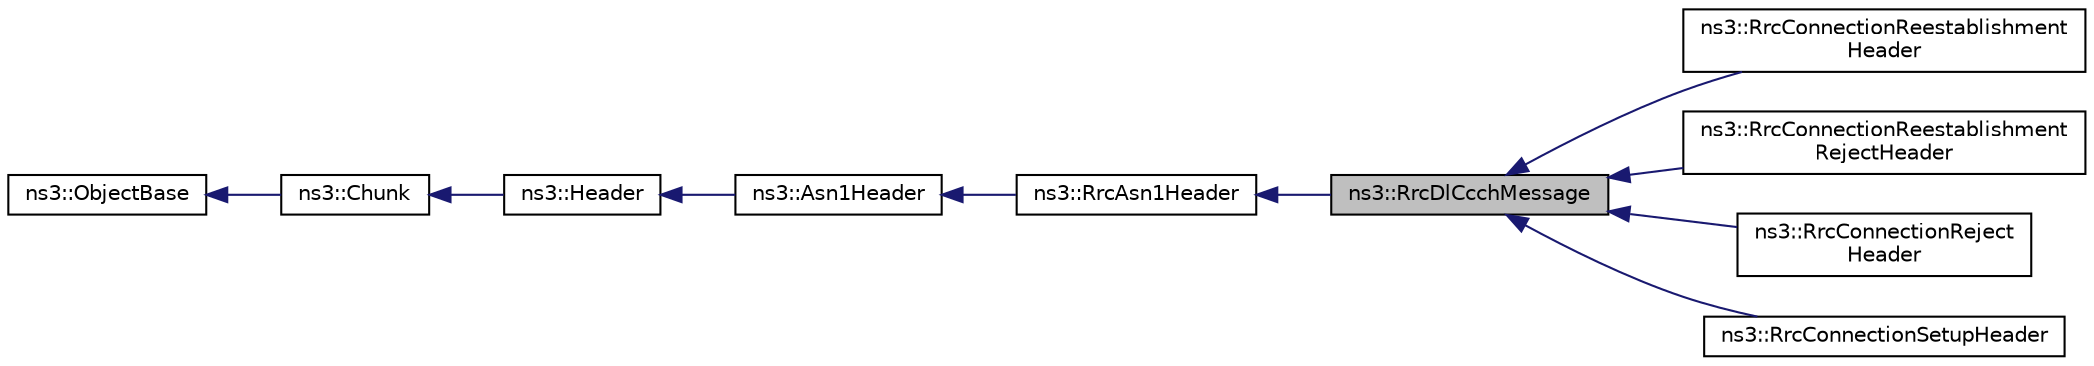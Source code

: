 digraph "ns3::RrcDlCcchMessage"
{
 // LATEX_PDF_SIZE
  edge [fontname="Helvetica",fontsize="10",labelfontname="Helvetica",labelfontsize="10"];
  node [fontname="Helvetica",fontsize="10",shape=record];
  rankdir="LR";
  Node1 [label="ns3::RrcDlCcchMessage",height=0.2,width=0.4,color="black", fillcolor="grey75", style="filled", fontcolor="black",tooltip="This class only serves to discriminate which message type has been received in downlink (eNb to ue) f..."];
  Node2 -> Node1 [dir="back",color="midnightblue",fontsize="10",style="solid",fontname="Helvetica"];
  Node2 [label="ns3::RrcAsn1Header",height=0.2,width=0.4,color="black", fillcolor="white", style="filled",URL="$classns3_1_1_rrc_asn1_header.html",tooltip="This class extends Asn1Header functions, adding serialization/deserialization of some Information ele..."];
  Node3 -> Node2 [dir="back",color="midnightblue",fontsize="10",style="solid",fontname="Helvetica"];
  Node3 [label="ns3::Asn1Header",height=0.2,width=0.4,color="black", fillcolor="white", style="filled",URL="$classns3_1_1_asn1_header.html",tooltip="This class has the purpose to encode Information Elements according to ASN.1 syntax,..."];
  Node4 -> Node3 [dir="back",color="midnightblue",fontsize="10",style="solid",fontname="Helvetica"];
  Node4 [label="ns3::Header",height=0.2,width=0.4,color="black", fillcolor="white", style="filled",URL="$classns3_1_1_header.html",tooltip="Protocol header serialization and deserialization."];
  Node5 -> Node4 [dir="back",color="midnightblue",fontsize="10",style="solid",fontname="Helvetica"];
  Node5 [label="ns3::Chunk",height=0.2,width=0.4,color="black", fillcolor="white", style="filled",URL="$classns3_1_1_chunk.html",tooltip="abstract base class for ns3::Header and ns3::Trailer"];
  Node6 -> Node5 [dir="back",color="midnightblue",fontsize="10",style="solid",fontname="Helvetica"];
  Node6 [label="ns3::ObjectBase",height=0.2,width=0.4,color="black", fillcolor="white", style="filled",URL="$classns3_1_1_object_base.html",tooltip="Anchor the ns-3 type and attribute system."];
  Node1 -> Node7 [dir="back",color="midnightblue",fontsize="10",style="solid",fontname="Helvetica"];
  Node7 [label="ns3::RrcConnectionReestablishment\lHeader",height=0.2,width=0.4,color="black", fillcolor="white", style="filled",URL="$classns3_1_1_rrc_connection_reestablishment_header.html",tooltip="This class manages the serialization/deserialization of RrcConnectionReestablishment IE."];
  Node1 -> Node8 [dir="back",color="midnightblue",fontsize="10",style="solid",fontname="Helvetica"];
  Node8 [label="ns3::RrcConnectionReestablishment\lRejectHeader",height=0.2,width=0.4,color="black", fillcolor="white", style="filled",URL="$classns3_1_1_rrc_connection_reestablishment_reject_header.html",tooltip="This class manages the serialization/deserialization of RrcConnectionReestablishmentReject IE."];
  Node1 -> Node9 [dir="back",color="midnightblue",fontsize="10",style="solid",fontname="Helvetica"];
  Node9 [label="ns3::RrcConnectionReject\lHeader",height=0.2,width=0.4,color="black", fillcolor="white", style="filled",URL="$classns3_1_1_rrc_connection_reject_header.html",tooltip="This class manages the serialization/deserialization of RrcConnectionReject IE."];
  Node1 -> Node10 [dir="back",color="midnightblue",fontsize="10",style="solid",fontname="Helvetica"];
  Node10 [label="ns3::RrcConnectionSetupHeader",height=0.2,width=0.4,color="black", fillcolor="white", style="filled",URL="$classns3_1_1_rrc_connection_setup_header.html",tooltip="This class manages the serialization/deserialization of RrcConnectionSetup IE."];
}
